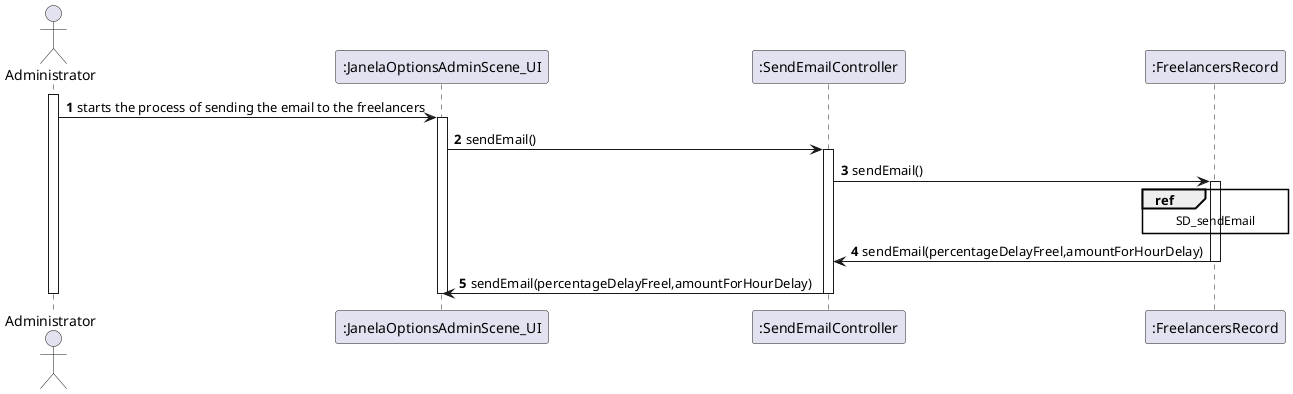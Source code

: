 @startuml
autonumber

actor "Administrator" as ADM
participant ":JanelaOptionsAdminScene_UI" as UI
participant ":SendEmailController" as CTRL
participant ":FreelancersRecord" as REC

activate ADM
ADM -> UI : starts the process of sending the email to the freelancers
activate UI

UI -> CTRL : sendEmail()
activate CTRL

CTRL -> REC : sendEmail()
activate REC

ref OVER REC
SD_sendEmail
end REF

REC -> CTRL : sendEmail(percentageDelayFreel,amountForHourDelay)


deactivate REC

CTRL -> UI : sendEmail(percentageDelayFreel,amountForHourDelay)

deactivate CTRL

deactivate UI

deactivate ADM


@enduml